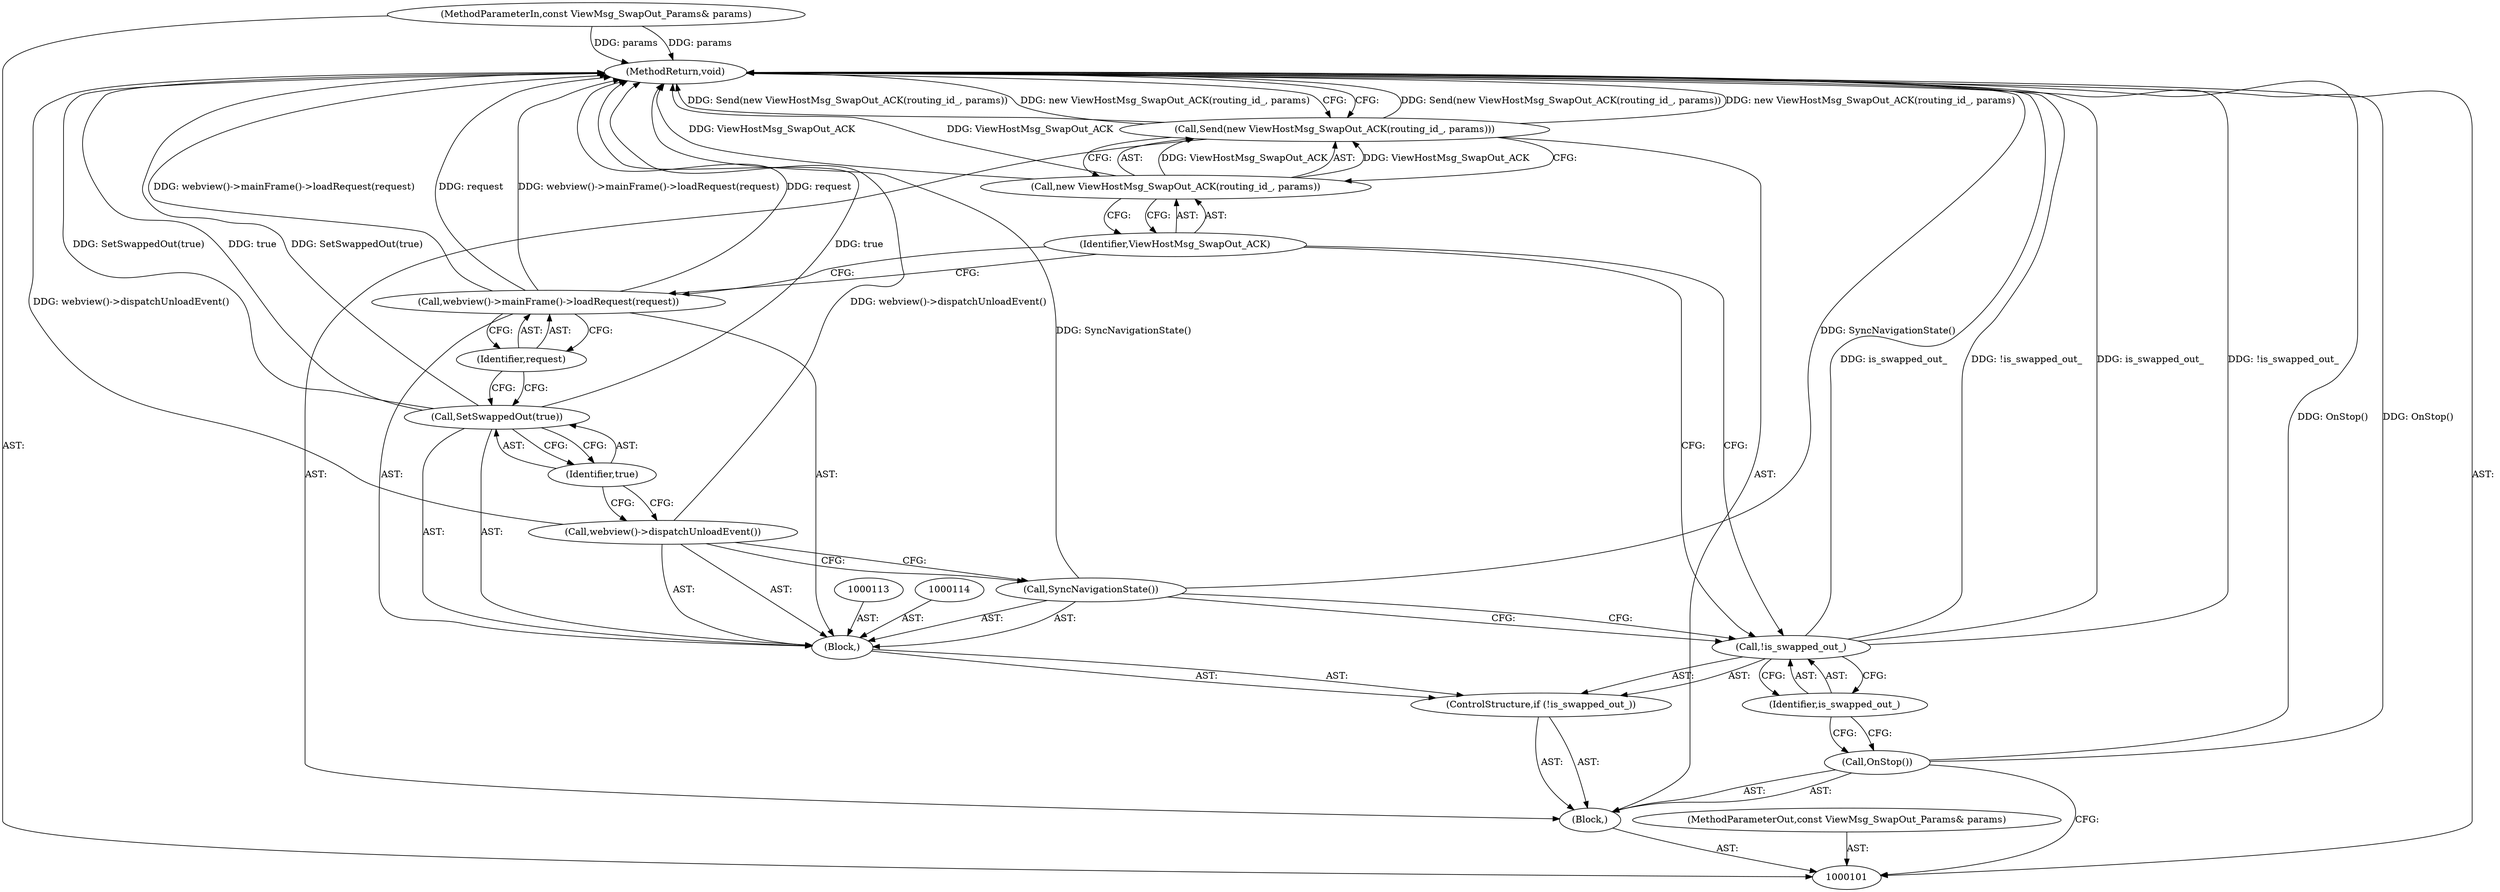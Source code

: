 digraph "0_Chrome_58436a1770176ece2c02b28a57bba2a89db5d58b_0" {
"1000120" [label="(MethodReturn,void)"];
"1000102" [label="(MethodParameterIn,const ViewMsg_SwapOut_Params& params)"];
"1000156" [label="(MethodParameterOut,const ViewMsg_SwapOut_Params& params)"];
"1000103" [label="(Block,)"];
"1000112" [label="(Identifier,true)"];
"1000111" [label="(Call,SetSwappedOut(true))"];
"1000108" [label="(Block,)"];
"1000116" [label="(Identifier,request)"];
"1000115" [label="(Call,webview()->mainFrame()->loadRequest(request))"];
"1000119" [label="(Identifier,ViewHostMsg_SwapOut_ACK)"];
"1000117" [label="(Call,Send(new ViewHostMsg_SwapOut_ACK(routing_id_, params)))"];
"1000118" [label="(Call,new ViewHostMsg_SwapOut_ACK(routing_id_, params))"];
"1000104" [label="(Call,OnStop())"];
"1000105" [label="(ControlStructure,if (!is_swapped_out_))"];
"1000106" [label="(Call,!is_swapped_out_)"];
"1000107" [label="(Identifier,is_swapped_out_)"];
"1000109" [label="(Call,SyncNavigationState())"];
"1000110" [label="(Call,webview()->dispatchUnloadEvent())"];
"1000120" -> "1000101"  [label="AST: "];
"1000120" -> "1000117"  [label="CFG: "];
"1000117" -> "1000120"  [label="DDG: Send(new ViewHostMsg_SwapOut_ACK(routing_id_, params))"];
"1000117" -> "1000120"  [label="DDG: new ViewHostMsg_SwapOut_ACK(routing_id_, params)"];
"1000106" -> "1000120"  [label="DDG: is_swapped_out_"];
"1000106" -> "1000120"  [label="DDG: !is_swapped_out_"];
"1000104" -> "1000120"  [label="DDG: OnStop()"];
"1000115" -> "1000120"  [label="DDG: webview()->mainFrame()->loadRequest(request)"];
"1000115" -> "1000120"  [label="DDG: request"];
"1000110" -> "1000120"  [label="DDG: webview()->dispatchUnloadEvent()"];
"1000118" -> "1000120"  [label="DDG: ViewHostMsg_SwapOut_ACK"];
"1000102" -> "1000120"  [label="DDG: params"];
"1000111" -> "1000120"  [label="DDG: true"];
"1000111" -> "1000120"  [label="DDG: SetSwappedOut(true)"];
"1000109" -> "1000120"  [label="DDG: SyncNavigationState()"];
"1000102" -> "1000101"  [label="AST: "];
"1000102" -> "1000120"  [label="DDG: params"];
"1000156" -> "1000101"  [label="AST: "];
"1000103" -> "1000101"  [label="AST: "];
"1000104" -> "1000103"  [label="AST: "];
"1000105" -> "1000103"  [label="AST: "];
"1000117" -> "1000103"  [label="AST: "];
"1000112" -> "1000111"  [label="AST: "];
"1000112" -> "1000110"  [label="CFG: "];
"1000111" -> "1000112"  [label="CFG: "];
"1000111" -> "1000108"  [label="AST: "];
"1000111" -> "1000112"  [label="CFG: "];
"1000112" -> "1000111"  [label="AST: "];
"1000116" -> "1000111"  [label="CFG: "];
"1000111" -> "1000120"  [label="DDG: true"];
"1000111" -> "1000120"  [label="DDG: SetSwappedOut(true)"];
"1000108" -> "1000105"  [label="AST: "];
"1000109" -> "1000108"  [label="AST: "];
"1000110" -> "1000108"  [label="AST: "];
"1000111" -> "1000108"  [label="AST: "];
"1000113" -> "1000108"  [label="AST: "];
"1000114" -> "1000108"  [label="AST: "];
"1000115" -> "1000108"  [label="AST: "];
"1000116" -> "1000115"  [label="AST: "];
"1000116" -> "1000111"  [label="CFG: "];
"1000115" -> "1000116"  [label="CFG: "];
"1000115" -> "1000108"  [label="AST: "];
"1000115" -> "1000116"  [label="CFG: "];
"1000116" -> "1000115"  [label="AST: "];
"1000119" -> "1000115"  [label="CFG: "];
"1000115" -> "1000120"  [label="DDG: webview()->mainFrame()->loadRequest(request)"];
"1000115" -> "1000120"  [label="DDG: request"];
"1000119" -> "1000118"  [label="AST: "];
"1000119" -> "1000115"  [label="CFG: "];
"1000119" -> "1000106"  [label="CFG: "];
"1000118" -> "1000119"  [label="CFG: "];
"1000117" -> "1000103"  [label="AST: "];
"1000117" -> "1000118"  [label="CFG: "];
"1000118" -> "1000117"  [label="AST: "];
"1000120" -> "1000117"  [label="CFG: "];
"1000117" -> "1000120"  [label="DDG: Send(new ViewHostMsg_SwapOut_ACK(routing_id_, params))"];
"1000117" -> "1000120"  [label="DDG: new ViewHostMsg_SwapOut_ACK(routing_id_, params)"];
"1000118" -> "1000117"  [label="DDG: ViewHostMsg_SwapOut_ACK"];
"1000118" -> "1000117"  [label="AST: "];
"1000118" -> "1000119"  [label="CFG: "];
"1000119" -> "1000118"  [label="AST: "];
"1000117" -> "1000118"  [label="CFG: "];
"1000118" -> "1000120"  [label="DDG: ViewHostMsg_SwapOut_ACK"];
"1000118" -> "1000117"  [label="DDG: ViewHostMsg_SwapOut_ACK"];
"1000104" -> "1000103"  [label="AST: "];
"1000104" -> "1000101"  [label="CFG: "];
"1000107" -> "1000104"  [label="CFG: "];
"1000104" -> "1000120"  [label="DDG: OnStop()"];
"1000105" -> "1000103"  [label="AST: "];
"1000106" -> "1000105"  [label="AST: "];
"1000108" -> "1000105"  [label="AST: "];
"1000106" -> "1000105"  [label="AST: "];
"1000106" -> "1000107"  [label="CFG: "];
"1000107" -> "1000106"  [label="AST: "];
"1000109" -> "1000106"  [label="CFG: "];
"1000119" -> "1000106"  [label="CFG: "];
"1000106" -> "1000120"  [label="DDG: is_swapped_out_"];
"1000106" -> "1000120"  [label="DDG: !is_swapped_out_"];
"1000107" -> "1000106"  [label="AST: "];
"1000107" -> "1000104"  [label="CFG: "];
"1000106" -> "1000107"  [label="CFG: "];
"1000109" -> "1000108"  [label="AST: "];
"1000109" -> "1000106"  [label="CFG: "];
"1000110" -> "1000109"  [label="CFG: "];
"1000109" -> "1000120"  [label="DDG: SyncNavigationState()"];
"1000110" -> "1000108"  [label="AST: "];
"1000110" -> "1000109"  [label="CFG: "];
"1000112" -> "1000110"  [label="CFG: "];
"1000110" -> "1000120"  [label="DDG: webview()->dispatchUnloadEvent()"];
}
